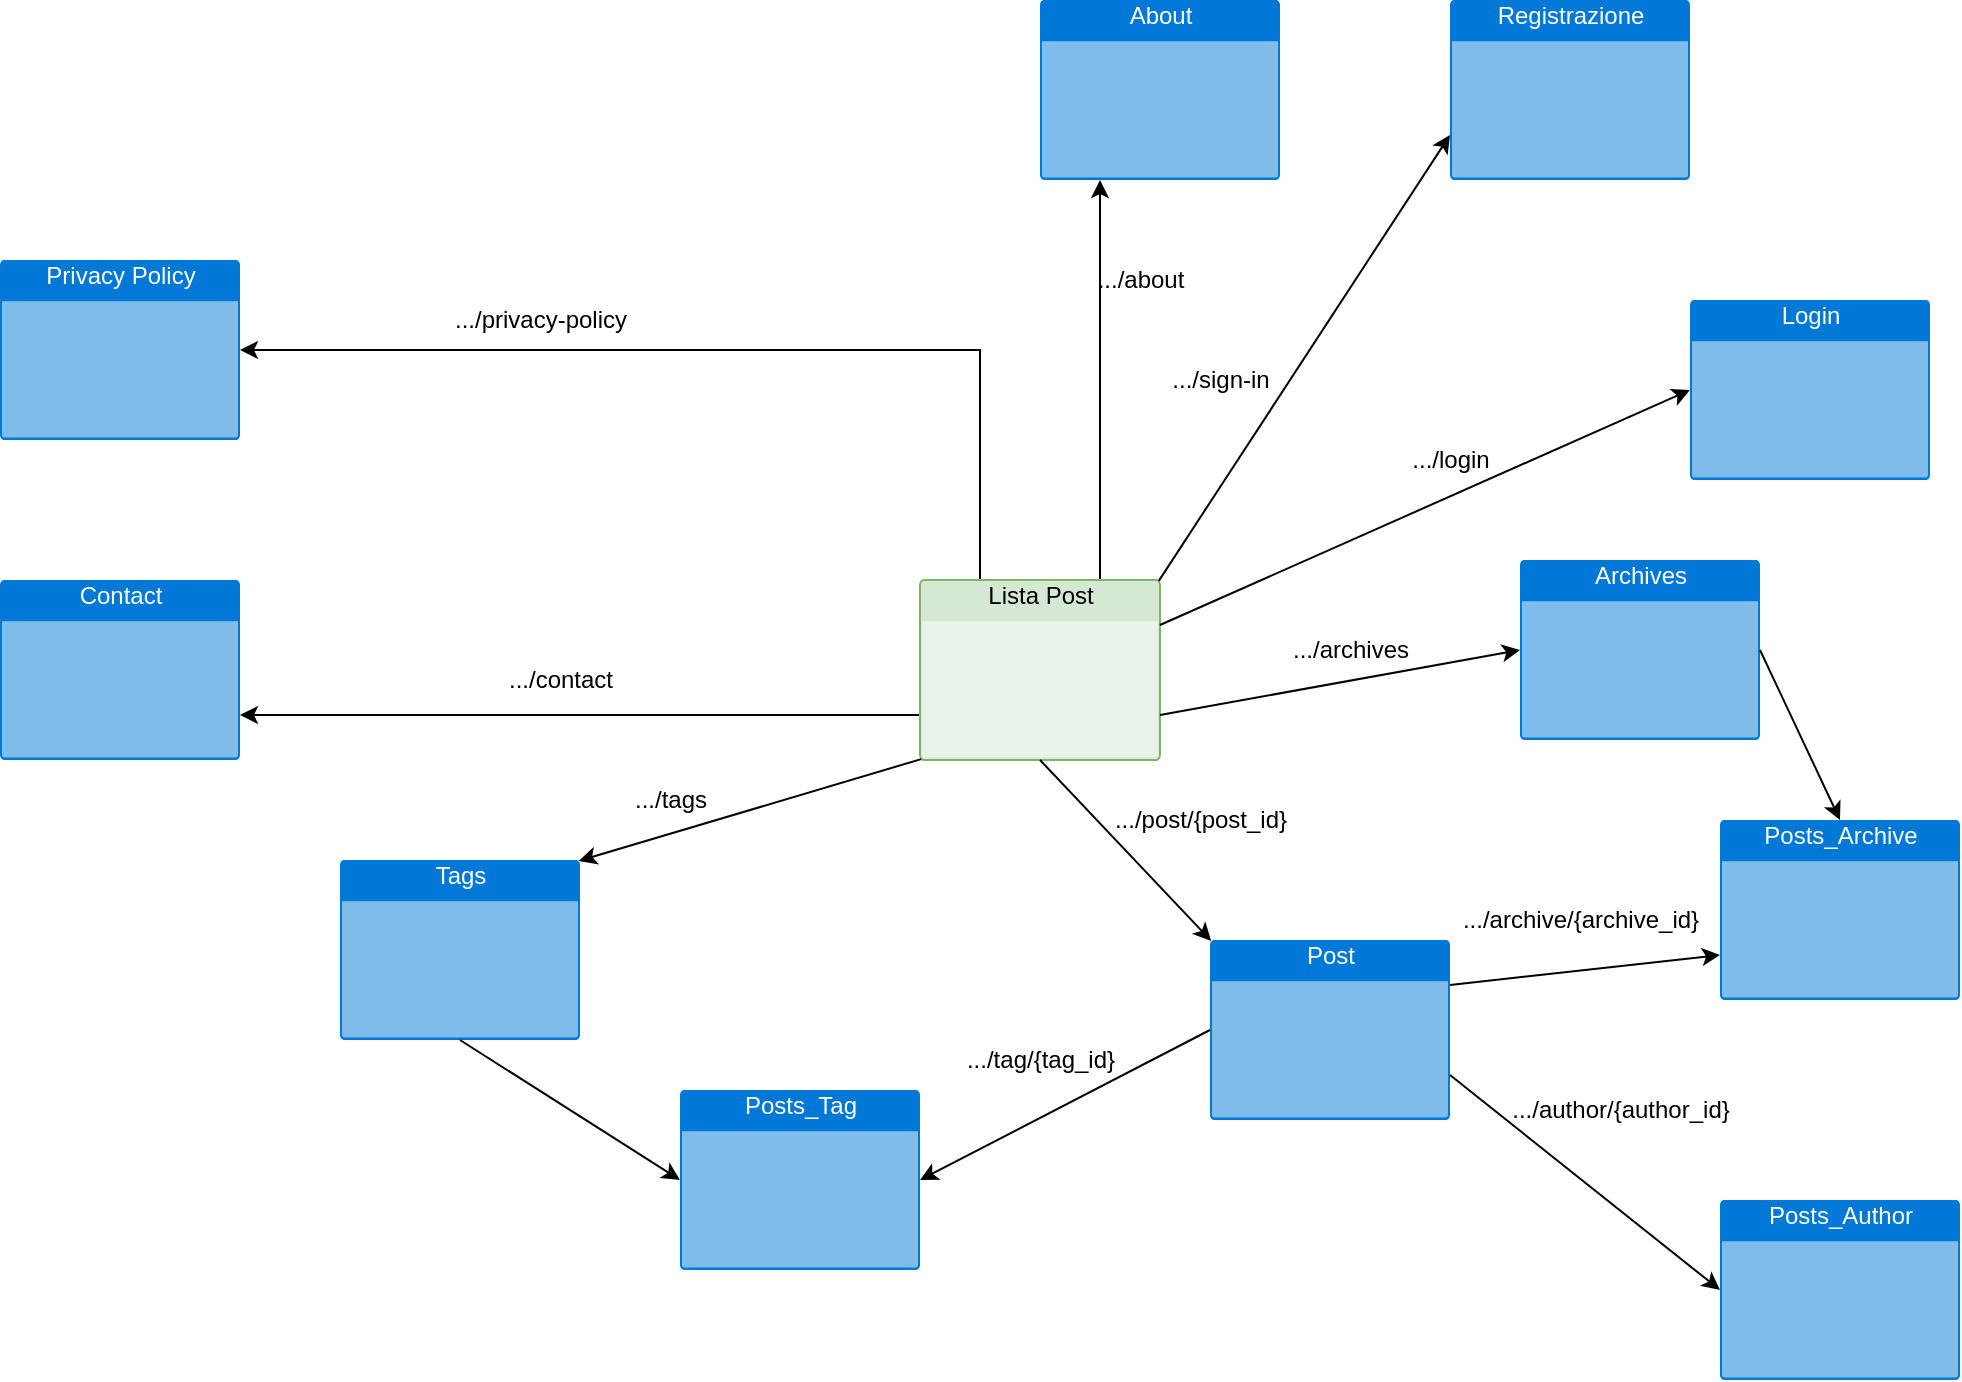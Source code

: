<mxfile version="13.10.6" type="device" pages="3"><diagram id="DKYtRL0WyXP0NX1jzIjY" name="Utenti non registrati"><mxGraphModel dx="1422" dy="783" grid="1" gridSize="10" guides="1" tooltips="1" connect="1" arrows="1" fold="1" page="1" pageScale="1" pageWidth="3300" pageHeight="4681" math="0" shadow="0"><root><mxCell id="0"/><mxCell id="1" parent="0"/><mxCell id="1zXr4E3dxnPOy6myLb9z-4" value=".../privacy-policy" style="text;html=1;align=center;verticalAlign=middle;resizable=0;points=[];autosize=1;" parent="1" vertex="1"><mxGeometry x="380" y="450" width="100" height="20" as="geometry"/></mxCell><mxCell id="1zXr4E3dxnPOy6myLb9z-3" style="edgeStyle=orthogonalEdgeStyle;rounded=0;orthogonalLoop=1;jettySize=auto;html=1;exitX=0.25;exitY=0;exitDx=0;exitDy=0;exitPerimeter=0;entryX=1;entryY=0.5;entryDx=0;entryDy=0;entryPerimeter=0;" parent="1" source="1zXr4E3dxnPOy6myLb9z-1" target="1zXr4E3dxnPOy6myLb9z-2" edge="1"><mxGeometry relative="1" as="geometry"/></mxCell><mxCell id="1zXr4E3dxnPOy6myLb9z-14" style="edgeStyle=orthogonalEdgeStyle;rounded=0;orthogonalLoop=1;jettySize=auto;html=1;exitX=0;exitY=0.75;exitDx=0;exitDy=0;exitPerimeter=0;entryX=1;entryY=0.75;entryDx=0;entryDy=0;entryPerimeter=0;" parent="1" source="1zXr4E3dxnPOy6myLb9z-1" target="1zXr4E3dxnPOy6myLb9z-13" edge="1"><mxGeometry relative="1" as="geometry"/></mxCell><mxCell id="1zXr4E3dxnPOy6myLb9z-18" style="edgeStyle=orthogonalEdgeStyle;rounded=0;orthogonalLoop=1;jettySize=auto;html=1;exitX=0.75;exitY=0;exitDx=0;exitDy=0;exitPerimeter=0;entryX=0.25;entryY=1;entryDx=0;entryDy=0;entryPerimeter=0;" parent="1" source="1zXr4E3dxnPOy6myLb9z-1" target="1zXr4E3dxnPOy6myLb9z-17" edge="1"><mxGeometry relative="1" as="geometry"/></mxCell><mxCell id="1zXr4E3dxnPOy6myLb9z-1" value="Lista Post&lt;br&gt;" style="html=1;strokeColor=#82b366;fillColor=#d5e8d4;labelPosition=center;verticalLabelPosition=middle;verticalAlign=top;align=center;fontSize=12;outlineConnect=0;spacingTop=-6;shape=mxgraph.sitemap.page;" parent="1" vertex="1"><mxGeometry x="620" y="590" width="120" height="90" as="geometry"/></mxCell><mxCell id="1zXr4E3dxnPOy6myLb9z-2" value="Privacy Policy" style="html=1;strokeColor=none;fillColor=#0079D6;labelPosition=center;verticalLabelPosition=middle;verticalAlign=top;align=center;fontSize=12;outlineConnect=0;spacingTop=-6;fontColor=#FFFFFF;shape=mxgraph.sitemap.page;" parent="1" vertex="1"><mxGeometry x="160" y="430" width="120" height="90" as="geometry"/></mxCell><mxCell id="1zXr4E3dxnPOy6myLb9z-5" value="Posts_Tag" style="html=1;strokeColor=none;fillColor=#0079D6;labelPosition=center;verticalLabelPosition=middle;verticalAlign=top;align=center;fontSize=12;outlineConnect=0;spacingTop=-6;fontColor=#FFFFFF;shape=mxgraph.sitemap.page;" parent="1" vertex="1"><mxGeometry x="500" y="845" width="120" height="90" as="geometry"/></mxCell><mxCell id="1zXr4E3dxnPOy6myLb9z-7" value=".../tag/{tag_id}" style="text;html=1;align=center;verticalAlign=middle;resizable=0;points=[];autosize=1;" parent="1" vertex="1"><mxGeometry x="635" y="820" width="90" height="20" as="geometry"/></mxCell><mxCell id="1zXr4E3dxnPOy6myLb9z-8" value="Post" style="html=1;strokeColor=none;fillColor=#0079D6;labelPosition=center;verticalLabelPosition=middle;verticalAlign=top;align=center;fontSize=12;outlineConnect=0;spacingTop=-6;fontColor=#FFFFFF;shape=mxgraph.sitemap.page;" parent="1" vertex="1"><mxGeometry x="765" y="770" width="120" height="90" as="geometry"/></mxCell><mxCell id="1zXr4E3dxnPOy6myLb9z-10" value=".../post/{post_id}" style="text;html=1;align=center;verticalAlign=middle;resizable=0;points=[];autosize=1;" parent="1" vertex="1"><mxGeometry x="710" y="700" width="100" height="20" as="geometry"/></mxCell><mxCell id="1zXr4E3dxnPOy6myLb9z-13" value="Contact" style="html=1;strokeColor=none;fillColor=#0079D6;labelPosition=center;verticalLabelPosition=middle;verticalAlign=top;align=center;fontSize=12;outlineConnect=0;spacingTop=-6;fontColor=#FFFFFF;shape=mxgraph.sitemap.page;" parent="1" vertex="1"><mxGeometry x="160" y="590" width="120" height="90" as="geometry"/></mxCell><mxCell id="1zXr4E3dxnPOy6myLb9z-15" value=".../contact" style="text;html=1;align=center;verticalAlign=middle;resizable=0;points=[];autosize=1;" parent="1" vertex="1"><mxGeometry x="405" y="630" width="70" height="20" as="geometry"/></mxCell><mxCell id="1zXr4E3dxnPOy6myLb9z-17" value="About" style="html=1;strokeColor=none;fillColor=#0079D6;labelPosition=center;verticalLabelPosition=middle;verticalAlign=top;align=center;fontSize=12;outlineConnect=0;spacingTop=-6;fontColor=#FFFFFF;shape=mxgraph.sitemap.page;" parent="1" vertex="1"><mxGeometry x="680" y="300" width="120" height="90" as="geometry"/></mxCell><mxCell id="1zXr4E3dxnPOy6myLb9z-19" value=".../about" style="text;html=1;align=center;verticalAlign=middle;resizable=0;points=[];autosize=1;" parent="1" vertex="1"><mxGeometry x="700" y="430" width="60" height="20" as="geometry"/></mxCell><mxCell id="1zXr4E3dxnPOy6myLb9z-20" value="Login" style="html=1;strokeColor=none;fillColor=#0079D6;labelPosition=center;verticalLabelPosition=middle;verticalAlign=top;align=center;fontSize=12;outlineConnect=0;spacingTop=-6;fontColor=#FFFFFF;shape=mxgraph.sitemap.page;" parent="1" vertex="1"><mxGeometry x="1005" y="450" width="120" height="90" as="geometry"/></mxCell><mxCell id="1zXr4E3dxnPOy6myLb9z-22" value=".../login" style="text;html=1;align=center;verticalAlign=middle;resizable=0;points=[];autosize=1;" parent="1" vertex="1"><mxGeometry x="860" y="520" width="50" height="20" as="geometry"/></mxCell><mxCell id="1zXr4E3dxnPOy6myLb9z-31" value="Registrazione" style="html=1;strokeColor=none;fillColor=#0079D6;labelPosition=center;verticalLabelPosition=middle;verticalAlign=top;align=center;fontSize=12;outlineConnect=0;spacingTop=-6;fontColor=#FFFFFF;shape=mxgraph.sitemap.page;" parent="1" vertex="1"><mxGeometry x="885" y="300" width="120" height="90" as="geometry"/></mxCell><mxCell id="1zXr4E3dxnPOy6myLb9z-32" value="" style="endArrow=classic;html=1;entryX=0;entryY=0.75;entryDx=0;entryDy=0;entryPerimeter=0;exitX=0.995;exitY=0.005;exitDx=0;exitDy=0;exitPerimeter=0;" parent="1" source="1zXr4E3dxnPOy6myLb9z-1" target="1zXr4E3dxnPOy6myLb9z-31" edge="1"><mxGeometry width="50" height="50" relative="1" as="geometry"><mxPoint x="770" y="570" as="sourcePoint"/><mxPoint x="820" y="520" as="targetPoint"/></mxGeometry></mxCell><mxCell id="1zXr4E3dxnPOy6myLb9z-33" value=".../sign-in" style="text;html=1;align=center;verticalAlign=middle;resizable=0;points=[];autosize=1;" parent="1" vertex="1"><mxGeometry x="740" y="480" width="60" height="20" as="geometry"/></mxCell><mxCell id="1zXr4E3dxnPOy6myLb9z-34" value="Posts_Author" style="html=1;strokeColor=none;fillColor=#0079D6;labelPosition=center;verticalLabelPosition=middle;verticalAlign=top;align=center;fontSize=12;outlineConnect=0;spacingTop=-6;fontColor=#FFFFFF;shape=mxgraph.sitemap.page;" parent="1" vertex="1"><mxGeometry x="1020" y="900" width="120" height="90" as="geometry"/></mxCell><mxCell id="zaWRcti7B9OVPcXY4Fcp-1" value="Posts_Archive" style="html=1;strokeColor=none;fillColor=#0079D6;labelPosition=center;verticalLabelPosition=middle;verticalAlign=top;align=center;fontSize=12;outlineConnect=0;spacingTop=-6;fontColor=#FFFFFF;shape=mxgraph.sitemap.page;" parent="1" vertex="1"><mxGeometry x="1020" y="710" width="120" height="90" as="geometry"/></mxCell><mxCell id="zaWRcti7B9OVPcXY4Fcp-3" value=".../archive/{archive_id}" style="text;html=1;align=center;verticalAlign=middle;resizable=0;points=[];autosize=1;" parent="1" vertex="1"><mxGeometry x="885" y="750" width="130" height="20" as="geometry"/></mxCell><mxCell id="zaWRcti7B9OVPcXY4Fcp-4" value=".../author/{author_id}" style="text;html=1;align=center;verticalAlign=middle;resizable=0;points=[];autosize=1;" parent="1" vertex="1"><mxGeometry x="910" y="845" width="120" height="20" as="geometry"/></mxCell><mxCell id="zaWRcti7B9OVPcXY4Fcp-5" value="" style="endArrow=classic;html=1;exitX=1;exitY=0.25;exitDx=0;exitDy=0;exitPerimeter=0;entryX=0;entryY=0.5;entryDx=0;entryDy=0;entryPerimeter=0;" parent="1" source="1zXr4E3dxnPOy6myLb9z-1" target="1zXr4E3dxnPOy6myLb9z-20" edge="1"><mxGeometry width="50" height="50" relative="1" as="geometry"><mxPoint x="730" y="520" as="sourcePoint"/><mxPoint x="780" y="470" as="targetPoint"/></mxGeometry></mxCell><mxCell id="zaWRcti7B9OVPcXY4Fcp-7" value="Tags" style="html=1;strokeColor=none;fillColor=#0079D6;labelPosition=center;verticalLabelPosition=middle;verticalAlign=top;align=center;fontSize=12;outlineConnect=0;spacingTop=-6;fontColor=#FFFFFF;shape=mxgraph.sitemap.page;" parent="1" vertex="1"><mxGeometry x="330" y="730" width="120" height="90" as="geometry"/></mxCell><mxCell id="zaWRcti7B9OVPcXY4Fcp-8" value="" style="endArrow=classic;html=1;exitX=0;exitY=0.5;exitDx=0;exitDy=0;exitPerimeter=0;entryX=1;entryY=0.5;entryDx=0;entryDy=0;entryPerimeter=0;" parent="1" source="1zXr4E3dxnPOy6myLb9z-8" target="1zXr4E3dxnPOy6myLb9z-5" edge="1"><mxGeometry width="50" height="50" relative="1" as="geometry"><mxPoint x="630" y="920" as="sourcePoint"/><mxPoint x="680" y="870" as="targetPoint"/></mxGeometry></mxCell><mxCell id="zaWRcti7B9OVPcXY4Fcp-9" value="" style="endArrow=classic;html=1;exitX=0.005;exitY=0.995;exitDx=0;exitDy=0;exitPerimeter=0;entryX=0.995;entryY=0.005;entryDx=0;entryDy=0;entryPerimeter=0;" parent="1" source="1zXr4E3dxnPOy6myLb9z-1" target="zaWRcti7B9OVPcXY4Fcp-7" edge="1"><mxGeometry width="50" height="50" relative="1" as="geometry"><mxPoint x="510" y="800" as="sourcePoint"/><mxPoint x="560" y="750" as="targetPoint"/></mxGeometry></mxCell><mxCell id="zaWRcti7B9OVPcXY4Fcp-11" value=".../tags" style="text;html=1;align=center;verticalAlign=middle;resizable=0;points=[];autosize=1;" parent="1" vertex="1"><mxGeometry x="470" y="690" width="50" height="20" as="geometry"/></mxCell><mxCell id="zaWRcti7B9OVPcXY4Fcp-12" value="" style="endArrow=classic;html=1;exitX=0.5;exitY=1;exitDx=0;exitDy=0;exitPerimeter=0;entryX=0;entryY=0.5;entryDx=0;entryDy=0;entryPerimeter=0;" parent="1" source="zaWRcti7B9OVPcXY4Fcp-7" target="1zXr4E3dxnPOy6myLb9z-5" edge="1"><mxGeometry width="50" height="50" relative="1" as="geometry"><mxPoint x="330" y="940" as="sourcePoint"/><mxPoint x="380" y="890" as="targetPoint"/></mxGeometry></mxCell><mxCell id="zaWRcti7B9OVPcXY4Fcp-14" value="" style="endArrow=classic;html=1;exitX=0.5;exitY=1;exitDx=0;exitDy=0;exitPerimeter=0;entryX=0.005;entryY=0.005;entryDx=0;entryDy=0;entryPerimeter=0;" parent="1" source="1zXr4E3dxnPOy6myLb9z-1" target="1zXr4E3dxnPOy6myLb9z-8" edge="1"><mxGeometry width="50" height="50" relative="1" as="geometry"><mxPoint x="650" y="800" as="sourcePoint"/><mxPoint x="700" y="750" as="targetPoint"/></mxGeometry></mxCell><mxCell id="zaWRcti7B9OVPcXY4Fcp-15" value="" style="endArrow=classic;html=1;exitX=1;exitY=0.75;exitDx=0;exitDy=0;exitPerimeter=0;entryX=0;entryY=0.5;entryDx=0;entryDy=0;entryPerimeter=0;" parent="1" source="1zXr4E3dxnPOy6myLb9z-8" target="1zXr4E3dxnPOy6myLb9z-34" edge="1"><mxGeometry width="50" height="50" relative="1" as="geometry"><mxPoint x="900" y="1000" as="sourcePoint"/><mxPoint x="950" y="950" as="targetPoint"/></mxGeometry></mxCell><mxCell id="zaWRcti7B9OVPcXY4Fcp-16" value="" style="endArrow=classic;html=1;exitX=1;exitY=0.25;exitDx=0;exitDy=0;exitPerimeter=0;entryX=0;entryY=0.75;entryDx=0;entryDy=0;entryPerimeter=0;" parent="1" source="1zXr4E3dxnPOy6myLb9z-8" target="zaWRcti7B9OVPcXY4Fcp-1" edge="1"><mxGeometry width="50" height="50" relative="1" as="geometry"><mxPoint x="950" y="820" as="sourcePoint"/><mxPoint x="1000" y="770" as="targetPoint"/></mxGeometry></mxCell><mxCell id="zaWRcti7B9OVPcXY4Fcp-17" value="Archives" style="html=1;strokeColor=none;fillColor=#0079D6;labelPosition=center;verticalLabelPosition=middle;verticalAlign=top;align=center;fontSize=12;outlineConnect=0;spacingTop=-6;fontColor=#FFFFFF;shape=mxgraph.sitemap.page;" parent="1" vertex="1"><mxGeometry x="920" y="580" width="120" height="90" as="geometry"/></mxCell><mxCell id="zaWRcti7B9OVPcXY4Fcp-18" value="" style="endArrow=classic;html=1;exitX=1;exitY=0.75;exitDx=0;exitDy=0;exitPerimeter=0;entryX=0;entryY=0.5;entryDx=0;entryDy=0;entryPerimeter=0;" parent="1" source="1zXr4E3dxnPOy6myLb9z-1" target="zaWRcti7B9OVPcXY4Fcp-17" edge="1"><mxGeometry width="50" height="50" relative="1" as="geometry"><mxPoint x="830" y="680" as="sourcePoint"/><mxPoint x="880" y="630" as="targetPoint"/></mxGeometry></mxCell><mxCell id="zaWRcti7B9OVPcXY4Fcp-19" value="" style="endArrow=classic;html=1;exitX=1;exitY=0.5;exitDx=0;exitDy=0;exitPerimeter=0;entryX=0.5;entryY=0;entryDx=0;entryDy=0;entryPerimeter=0;" parent="1" source="zaWRcti7B9OVPcXY4Fcp-17" target="zaWRcti7B9OVPcXY4Fcp-1" edge="1"><mxGeometry width="50" height="50" relative="1" as="geometry"><mxPoint x="1140" y="640" as="sourcePoint"/><mxPoint x="1190" y="590" as="targetPoint"/></mxGeometry></mxCell><mxCell id="zaWRcti7B9OVPcXY4Fcp-20" value=".../archives" style="text;html=1;align=center;verticalAlign=middle;resizable=0;points=[];autosize=1;" parent="1" vertex="1"><mxGeometry x="800" y="615" width="70" height="20" as="geometry"/></mxCell></root></mxGraphModel></diagram><diagram id="Bfm7v6-YdujsNiRxr826" name="Utenti autenticati"><mxGraphModel dx="1422" dy="783" grid="1" gridSize="10" guides="1" tooltips="1" connect="1" arrows="1" fold="1" page="1" pageScale="1" pageWidth="3300" pageHeight="4681" math="0" shadow="0"><root><mxCell id="M77mrjHyZ-LcCbb4C94L-0"/><mxCell id="M77mrjHyZ-LcCbb4C94L-1" parent="M77mrjHyZ-LcCbb4C94L-0"/><mxCell id="pf2yN6vaCYIAkmHoJDZb-4" value="Utente" style="html=1;strokeColor=#82b366;fillColor=#d5e8d4;labelPosition=center;verticalLabelPosition=middle;verticalAlign=top;align=center;fontSize=12;outlineConnect=0;spacingTop=-6;shape=mxgraph.sitemap.page;" parent="M77mrjHyZ-LcCbb4C94L-1" vertex="1"><mxGeometry x="620" y="590" width="150" height="110" as="geometry"/></mxCell><mxCell id="pf2yN6vaCYIAkmHoJDZb-39" style="edgeStyle=orthogonalEdgeStyle;rounded=0;orthogonalLoop=1;jettySize=auto;html=1;exitX=1;exitY=0.5;exitDx=0;exitDy=0;exitPerimeter=0;" parent="M77mrjHyZ-LcCbb4C94L-1" source="pf2yN6vaCYIAkmHoJDZb-14" target="pf2yN6vaCYIAkmHoJDZb-38" edge="1"><mxGeometry relative="1" as="geometry"/></mxCell><mxCell id="pf2yN6vaCYIAkmHoJDZb-14" value="Profilo personale" style="html=1;strokeColor=none;fillColor=#0079D6;labelPosition=center;verticalLabelPosition=middle;verticalAlign=top;align=center;fontSize=12;outlineConnect=0;spacingTop=-6;fontColor=#FFFFFF;shape=mxgraph.sitemap.page;" parent="M77mrjHyZ-LcCbb4C94L-1" vertex="1"><mxGeometry x="1000" y="560" width="120" height="90" as="geometry"/></mxCell><mxCell id="pf2yN6vaCYIAkmHoJDZb-15" value=".../my-account" style="text;html=1;align=center;verticalAlign=middle;resizable=0;points=[];autosize=1;" parent="M77mrjHyZ-LcCbb4C94L-1" vertex="1"><mxGeometry x="890" y="590" width="90" height="20" as="geometry"/></mxCell><mxCell id="pf2yN6vaCYIAkmHoJDZb-17" value="" style="endArrow=classic;html=1;entryX=0.5;entryY=1;entryDx=0;entryDy=0;entryPerimeter=0;exitX=0.5;exitY=0;exitDx=0;exitDy=0;exitPerimeter=0;" parent="M77mrjHyZ-LcCbb4C94L-1" source="pf2yN6vaCYIAkmHoJDZb-4" target="pf2yN6vaCYIAkmHoJDZb-36" edge="1"><mxGeometry width="50" height="50" relative="1" as="geometry"><mxPoint x="770" y="570" as="sourcePoint"/><mxPoint x="885" y="367.5" as="targetPoint"/></mxGeometry></mxCell><mxCell id="pf2yN6vaCYIAkmHoJDZb-18" value=".../logout" style="text;html=1;align=center;verticalAlign=middle;resizable=0;points=[];autosize=1;" parent="M77mrjHyZ-LcCbb4C94L-1" vertex="1"><mxGeometry x="680" y="470" width="60" height="20" as="geometry"/></mxCell><mxCell id="pf2yN6vaCYIAkmHoJDZb-23" value="" style="endArrow=classic;html=1;entryX=0;entryY=0.5;entryDx=0;entryDy=0;entryPerimeter=0;exitX=1;exitY=0.5;exitDx=0;exitDy=0;exitPerimeter=0;" parent="M77mrjHyZ-LcCbb4C94L-1" source="pf2yN6vaCYIAkmHoJDZb-4" target="pf2yN6vaCYIAkmHoJDZb-14" edge="1"><mxGeometry width="50" height="50" relative="1" as="geometry"><mxPoint x="780" y="640" as="sourcePoint"/><mxPoint x="780" y="470" as="targetPoint"/></mxGeometry></mxCell><mxCell id="pf2yN6vaCYIAkmHoJDZb-36" value="Lista Post&lt;br&gt;" style="html=1;strokeColor=#82b366;fillColor=#d5e8d4;labelPosition=center;verticalLabelPosition=middle;verticalAlign=top;align=center;fontSize=12;outlineConnect=0;spacingTop=-6;shape=mxgraph.sitemap.page;" parent="M77mrjHyZ-LcCbb4C94L-1" vertex="1"><mxGeometry x="635" y="360" width="120" height="90" as="geometry"/></mxCell><mxCell id="pf2yN6vaCYIAkmHoJDZb-38" value="Modifica profilo" style="html=1;strokeColor=none;fillColor=#0079D6;labelPosition=center;verticalLabelPosition=middle;verticalAlign=top;align=center;fontSize=12;outlineConnect=0;spacingTop=-6;fontColor=#FFFFFF;shape=mxgraph.sitemap.page;" parent="M77mrjHyZ-LcCbb4C94L-1" vertex="1"><mxGeometry x="1260" y="560" width="120" height="90" as="geometry"/></mxCell><mxCell id="pf2yN6vaCYIAkmHoJDZb-40" value=".../edit-account" style="text;html=1;align=center;verticalAlign=middle;resizable=0;points=[];autosize=1;" parent="M77mrjHyZ-LcCbb4C94L-1" vertex="1"><mxGeometry x="1140" y="610" width="90" height="20" as="geometry"/></mxCell><mxCell id="pf2yN6vaCYIAkmHoJDZb-41" value="Post personali" style="html=1;strokeColor=none;fillColor=#0079D6;labelPosition=center;verticalLabelPosition=middle;verticalAlign=top;align=center;fontSize=12;outlineConnect=0;spacingTop=-6;fontColor=#FFFFFF;shape=mxgraph.sitemap.page;" parent="M77mrjHyZ-LcCbb4C94L-1" vertex="1"><mxGeometry x="1000" y="430" width="120" height="90" as="geometry"/></mxCell><mxCell id="pf2yN6vaCYIAkmHoJDZb-42" value="" style="endArrow=classic;html=1;entryX=0.005;entryY=0.995;entryDx=0;entryDy=0;entryPerimeter=0;" parent="M77mrjHyZ-LcCbb4C94L-1" target="pf2yN6vaCYIAkmHoJDZb-41" edge="1"><mxGeometry width="50" height="50" relative="1" as="geometry"><mxPoint x="770" y="645" as="sourcePoint"/><mxPoint x="810" y="490" as="targetPoint"/></mxGeometry></mxCell><mxCell id="pf2yN6vaCYIAkmHoJDZb-43" value=".../my-posts" style="text;html=1;align=center;verticalAlign=middle;resizable=0;points=[];autosize=1;" parent="M77mrjHyZ-LcCbb4C94L-1" vertex="1"><mxGeometry x="890" y="520" width="80" height="20" as="geometry"/></mxCell><mxCell id="pf2yN6vaCYIAkmHoJDZb-46" value="Modifica post" style="html=1;strokeColor=none;fillColor=#0079D6;labelPosition=center;verticalLabelPosition=middle;verticalAlign=top;align=center;fontSize=12;outlineConnect=0;spacingTop=-6;fontColor=#FFFFFF;shape=mxgraph.sitemap.page;" parent="M77mrjHyZ-LcCbb4C94L-1" vertex="1"><mxGeometry x="1260" y="455" width="120" height="90" as="geometry"/></mxCell><mxCell id="pf2yN6vaCYIAkmHoJDZb-48" value=".../edit-post/{post_id}" style="text;html=1;align=center;verticalAlign=middle;resizable=0;points=[];autosize=1;" parent="M77mrjHyZ-LcCbb4C94L-1" vertex="1"><mxGeometry x="1105" y="520" width="130" height="20" as="geometry"/></mxCell><mxCell id="pf2yN6vaCYIAkmHoJDZb-51" value="Cancella post" style="html=1;strokeColor=none;fillColor=#0079D6;labelPosition=center;verticalLabelPosition=middle;verticalAlign=top;align=center;fontSize=12;outlineConnect=0;spacingTop=-6;fontColor=#FFFFFF;shape=mxgraph.sitemap.page;" parent="M77mrjHyZ-LcCbb4C94L-1" vertex="1"><mxGeometry x="1260" y="330" width="120" height="90" as="geometry"/></mxCell><mxCell id="pf2yN6vaCYIAkmHoJDZb-53" value=".../delete-post/{post_id}" style="text;html=1;align=center;verticalAlign=middle;resizable=0;points=[];autosize=1;" parent="M77mrjHyZ-LcCbb4C94L-1" vertex="1"><mxGeometry x="1100" y="380" width="140" height="20" as="geometry"/></mxCell><mxCell id="HFWcGV9FyIGJ2f8uqOpE-0" value="" style="endArrow=classic;html=1;" parent="M77mrjHyZ-LcCbb4C94L-1" target="HFWcGV9FyIGJ2f8uqOpE-3" edge="1"><mxGeometry width="50" height="50" relative="1" as="geometry"><mxPoint x="770" y="640" as="sourcePoint"/><mxPoint x="1010" y="640" as="targetPoint"/></mxGeometry></mxCell><mxCell id="HFWcGV9FyIGJ2f8uqOpE-1" value="Modifica Commento" style="html=1;strokeColor=none;fillColor=#0079D6;labelPosition=center;verticalLabelPosition=middle;verticalAlign=top;align=center;fontSize=12;outlineConnect=0;spacingTop=-6;fontColor=#FFFFFF;shape=mxgraph.sitemap.page;" parent="M77mrjHyZ-LcCbb4C94L-1" vertex="1"><mxGeometry x="1260" y="680" width="120" height="90" as="geometry"/></mxCell><mxCell id="HFWcGV9FyIGJ2f8uqOpE-2" value=".../my-comments" style="text;html=1;align=center;verticalAlign=middle;resizable=0;points=[];autosize=1;" parent="M77mrjHyZ-LcCbb4C94L-1" vertex="1"><mxGeometry x="890" y="670" width="100" height="20" as="geometry"/></mxCell><mxCell id="HFWcGV9FyIGJ2f8uqOpE-3" value="Commenti Personali" style="html=1;strokeColor=none;fillColor=#0079D6;labelPosition=center;verticalLabelPosition=middle;verticalAlign=top;align=center;fontSize=12;outlineConnect=0;spacingTop=-6;fontColor=#FFFFFF;shape=mxgraph.sitemap.page;" parent="M77mrjHyZ-LcCbb4C94L-1" vertex="1"><mxGeometry x="1000" y="720" width="120" height="90" as="geometry"/></mxCell><mxCell id="HFWcGV9FyIGJ2f8uqOpE-4" value="Cancella Commento" style="html=1;strokeColor=none;fillColor=#0079D6;labelPosition=center;verticalLabelPosition=middle;verticalAlign=top;align=center;fontSize=12;outlineConnect=0;spacingTop=-6;fontColor=#FFFFFF;shape=mxgraph.sitemap.page;" parent="M77mrjHyZ-LcCbb4C94L-1" vertex="1"><mxGeometry x="1260" y="820" width="120" height="90" as="geometry"/></mxCell><mxCell id="HFWcGV9FyIGJ2f8uqOpE-5" value="" style="endArrow=classic;html=1;exitX=1;exitY=0.25;exitDx=0;exitDy=0;exitPerimeter=0;" parent="M77mrjHyZ-LcCbb4C94L-1" source="HFWcGV9FyIGJ2f8uqOpE-3" target="HFWcGV9FyIGJ2f8uqOpE-1" edge="1"><mxGeometry width="50" height="50" relative="1" as="geometry"><mxPoint x="1150" y="610" as="sourcePoint"/><mxPoint x="1200" y="560" as="targetPoint"/></mxGeometry></mxCell><mxCell id="HFWcGV9FyIGJ2f8uqOpE-6" value="" style="endArrow=classic;html=1;" parent="M77mrjHyZ-LcCbb4C94L-1" source="HFWcGV9FyIGJ2f8uqOpE-3" target="HFWcGV9FyIGJ2f8uqOpE-4" edge="1"><mxGeometry width="50" height="50" relative="1" as="geometry"><mxPoint x="1150" y="680" as="sourcePoint"/><mxPoint x="1230" y="740" as="targetPoint"/></mxGeometry></mxCell><mxCell id="HFWcGV9FyIGJ2f8uqOpE-7" value=".../delete-comment/{comment_id}" style="text;html=1;align=center;verticalAlign=middle;resizable=0;points=[];autosize=1;" parent="M77mrjHyZ-LcCbb4C94L-1" vertex="1"><mxGeometry x="1061" y="830" width="190" height="20" as="geometry"/></mxCell><mxCell id="HFWcGV9FyIGJ2f8uqOpE-8" value=".../edit-comment/{comment_id}" style="text;html=1;align=center;verticalAlign=middle;resizable=0;points=[];autosize=1;" parent="M77mrjHyZ-LcCbb4C94L-1" vertex="1"><mxGeometry x="1071" y="700" width="180" height="20" as="geometry"/></mxCell><mxCell id="tDGTUqotynGkM98vsLRY-0" value="" style="endArrow=classic;html=1;entryX=0;entryY=0.5;entryDx=0;entryDy=0;entryPerimeter=0;" parent="M77mrjHyZ-LcCbb4C94L-1" target="tDGTUqotynGkM98vsLRY-1" edge="1"><mxGeometry width="50" height="50" relative="1" as="geometry"><mxPoint x="770" y="640" as="sourcePoint"/><mxPoint x="1070" y="810" as="targetPoint"/></mxGeometry></mxCell><mxCell id="tDGTUqotynGkM98vsLRY-1" value="Nuovo Post" style="html=1;strokeColor=none;fillColor=#0079D6;labelPosition=center;verticalLabelPosition=middle;verticalAlign=top;align=center;fontSize=12;outlineConnect=0;spacingTop=-6;fontColor=#FFFFFF;shape=mxgraph.sitemap.page;" parent="M77mrjHyZ-LcCbb4C94L-1" vertex="1"><mxGeometry x="1000" y="870" width="120" height="90" as="geometry"/></mxCell><mxCell id="tDGTUqotynGkM98vsLRY-2" value=".../new-post&lt;br&gt;" style="text;html=1;align=center;verticalAlign=middle;resizable=0;points=[];autosize=1;" parent="M77mrjHyZ-LcCbb4C94L-1" vertex="1"><mxGeometry x="900" y="800" width="80" height="20" as="geometry"/></mxCell><mxCell id="-VaL1ET6QBSIPjZL1OGp-1" value="" style="endArrow=classic;html=1;entryX=0;entryY=0.5;entryDx=0;entryDy=0;entryPerimeter=0;" edge="1" parent="M77mrjHyZ-LcCbb4C94L-1" target="pf2yN6vaCYIAkmHoJDZb-51"><mxGeometry width="50" height="50" relative="1" as="geometry"><mxPoint x="1120" y="455" as="sourcePoint"/><mxPoint x="1170" y="405" as="targetPoint"/></mxGeometry></mxCell><mxCell id="-VaL1ET6QBSIPjZL1OGp-2" value="" style="endArrow=classic;html=1;entryX=0;entryY=0.75;entryDx=0;entryDy=0;entryPerimeter=0;" edge="1" parent="M77mrjHyZ-LcCbb4C94L-1" source="pf2yN6vaCYIAkmHoJDZb-41" target="pf2yN6vaCYIAkmHoJDZb-46"><mxGeometry width="50" height="50" relative="1" as="geometry"><mxPoint x="1136" y="480" as="sourcePoint"/><mxPoint x="1186" y="430" as="targetPoint"/></mxGeometry></mxCell></root></mxGraphModel></diagram><diagram id="MXEMTeh726jIhtfubgH_" name="Admin"><mxGraphModel dx="1422" dy="783" grid="1" gridSize="10" guides="1" tooltips="1" connect="1" arrows="1" fold="1" page="1" pageScale="1" pageWidth="3300" pageHeight="4681" math="0" shadow="0"><root><mxCell id="4jHqKsB1oHpSWsvtvXtQ-0"/><mxCell id="4jHqKsB1oHpSWsvtvXtQ-1" parent="4jHqKsB1oHpSWsvtvXtQ-0"/><mxCell id="7Rr9mYwOvpVhduwID-yM-5" value="Admin" style="html=1;strokeColor=#82b366;fillColor=#d5e8d4;labelPosition=center;verticalLabelPosition=middle;verticalAlign=top;align=center;fontSize=12;outlineConnect=0;spacingTop=-6;shape=mxgraph.sitemap.page;" parent="4jHqKsB1oHpSWsvtvXtQ-1" vertex="1"><mxGeometry x="620" y="590" width="150" height="110" as="geometry"/></mxCell><mxCell id="7Rr9mYwOvpVhduwID-yM-15" style="edgeStyle=orthogonalEdgeStyle;rounded=0;orthogonalLoop=1;jettySize=auto;html=1;exitX=1;exitY=0.5;exitDx=0;exitDy=0;exitPerimeter=0;" parent="4jHqKsB1oHpSWsvtvXtQ-1" source="7Rr9mYwOvpVhduwID-yM-16" target="7Rr9mYwOvpVhduwID-yM-37" edge="1"><mxGeometry relative="1" as="geometry"/></mxCell><mxCell id="7Rr9mYwOvpVhduwID-yM-16" value="Profilo personale" style="html=1;strokeColor=none;fillColor=#0079D6;labelPosition=center;verticalLabelPosition=middle;verticalAlign=top;align=center;fontSize=12;outlineConnect=0;spacingTop=-6;fontColor=#FFFFFF;shape=mxgraph.sitemap.page;" parent="4jHqKsB1oHpSWsvtvXtQ-1" vertex="1"><mxGeometry x="1240" y="530" width="115" height="90" as="geometry"/></mxCell><mxCell id="7Rr9mYwOvpVhduwID-yM-17" value=".../my-account" style="text;html=1;align=center;verticalAlign=middle;resizable=0;points=[];autosize=1;" parent="4jHqKsB1oHpSWsvtvXtQ-1" vertex="1"><mxGeometry x="1110" y="550" width="90" height="20" as="geometry"/></mxCell><mxCell id="7Rr9mYwOvpVhduwID-yM-18" value="" style="endArrow=classic;html=1;entryX=0.5;entryY=1;entryDx=0;entryDy=0;entryPerimeter=0;exitX=0.5;exitY=0;exitDx=0;exitDy=0;exitPerimeter=0;" parent="4jHqKsB1oHpSWsvtvXtQ-1" source="7Rr9mYwOvpVhduwID-yM-5" target="7Rr9mYwOvpVhduwID-yM-36" edge="1"><mxGeometry width="50" height="50" relative="1" as="geometry"><mxPoint x="770" y="570" as="sourcePoint"/><mxPoint x="885" y="367.5" as="targetPoint"/></mxGeometry></mxCell><mxCell id="7Rr9mYwOvpVhduwID-yM-19" value=".../logout" style="text;html=1;align=center;verticalAlign=middle;resizable=0;points=[];autosize=1;" parent="4jHqKsB1oHpSWsvtvXtQ-1" vertex="1"><mxGeometry x="680" y="470" width="60" height="20" as="geometry"/></mxCell><mxCell id="7Rr9mYwOvpVhduwID-yM-24" value="" style="endArrow=classic;html=1;exitX=1;exitY=0.5;exitDx=0;exitDy=0;exitPerimeter=0;entryX=0;entryY=0.5;entryDx=0;entryDy=0;entryPerimeter=0;" parent="4jHqKsB1oHpSWsvtvXtQ-1" source="7Rr9mYwOvpVhduwID-yM-5" target="7Rr9mYwOvpVhduwID-yM-16" edge="1"><mxGeometry width="50" height="50" relative="1" as="geometry"><mxPoint x="730" y="520" as="sourcePoint"/><mxPoint x="780" y="470" as="targetPoint"/></mxGeometry></mxCell><mxCell id="7Rr9mYwOvpVhduwID-yM-25" value="Tags" style="html=1;strokeColor=none;fillColor=#0079D6;labelPosition=center;verticalLabelPosition=middle;verticalAlign=top;align=center;fontSize=12;outlineConnect=0;spacingTop=-6;fontColor=#FFFFFF;shape=mxgraph.sitemap.page;" parent="4jHqKsB1oHpSWsvtvXtQ-1" vertex="1"><mxGeometry x="500" y="840" width="120" height="90" as="geometry"/></mxCell><mxCell id="7Rr9mYwOvpVhduwID-yM-27" value="" style="endArrow=classic;html=1;exitX=0.5;exitY=1;exitDx=0;exitDy=0;exitPerimeter=0;entryX=0.5;entryY=0;entryDx=0;entryDy=0;entryPerimeter=0;" parent="4jHqKsB1oHpSWsvtvXtQ-1" source="7Rr9mYwOvpVhduwID-yM-5" target="7Rr9mYwOvpVhduwID-yM-25" edge="1"><mxGeometry width="50" height="50" relative="1" as="geometry"><mxPoint x="510" y="800" as="sourcePoint"/><mxPoint x="560" y="750" as="targetPoint"/></mxGeometry></mxCell><mxCell id="7Rr9mYwOvpVhduwID-yM-28" value=".../tags" style="text;html=1;align=center;verticalAlign=middle;resizable=0;points=[];autosize=1;" parent="4jHqKsB1oHpSWsvtvXtQ-1" vertex="1"><mxGeometry x="550" y="765" width="50" height="20" as="geometry"/></mxCell><mxCell id="7Rr9mYwOvpVhduwID-yM-33" value="Archives" style="html=1;strokeColor=none;fillColor=#0079D6;labelPosition=center;verticalLabelPosition=middle;verticalAlign=top;align=center;fontSize=12;outlineConnect=0;spacingTop=-6;fontColor=#FFFFFF;shape=mxgraph.sitemap.page;" parent="4jHqKsB1oHpSWsvtvXtQ-1" vertex="1"><mxGeometry x="780" y="840" width="120" height="90" as="geometry"/></mxCell><mxCell id="7Rr9mYwOvpVhduwID-yM-35" value=".../archives" style="text;html=1;align=center;verticalAlign=middle;resizable=0;points=[];autosize=1;" parent="4jHqKsB1oHpSWsvtvXtQ-1" vertex="1"><mxGeometry x="790" y="765" width="70" height="20" as="geometry"/></mxCell><mxCell id="7Rr9mYwOvpVhduwID-yM-36" value="Lista Post&lt;br&gt;" style="html=1;strokeColor=#82b366;fillColor=#d5e8d4;labelPosition=center;verticalLabelPosition=middle;verticalAlign=top;align=center;fontSize=12;outlineConnect=0;spacingTop=-6;shape=mxgraph.sitemap.page;" parent="4jHqKsB1oHpSWsvtvXtQ-1" vertex="1"><mxGeometry x="635" y="360" width="120" height="90" as="geometry"/></mxCell><mxCell id="7Rr9mYwOvpVhduwID-yM-37" value="Modifica profilo" style="html=1;strokeColor=none;fillColor=#0079D6;labelPosition=center;verticalLabelPosition=middle;verticalAlign=top;align=center;fontSize=12;outlineConnect=0;spacingTop=-6;fontColor=#FFFFFF;shape=mxgraph.sitemap.page;" parent="4jHqKsB1oHpSWsvtvXtQ-1" vertex="1"><mxGeometry x="1470" y="530" width="120" height="90" as="geometry"/></mxCell><mxCell id="7Rr9mYwOvpVhduwID-yM-38" value=".../edit-account" style="text;html=1;align=center;verticalAlign=middle;resizable=0;points=[];autosize=1;" parent="4jHqKsB1oHpSWsvtvXtQ-1" vertex="1"><mxGeometry x="1370" y="550" width="90" height="20" as="geometry"/></mxCell><mxCell id="7Rr9mYwOvpVhduwID-yM-40" value="Post personali" style="html=1;strokeColor=none;fillColor=#0079D6;labelPosition=center;verticalLabelPosition=middle;verticalAlign=top;align=center;fontSize=12;outlineConnect=0;spacingTop=-6;fontColor=#FFFFFF;shape=mxgraph.sitemap.page;" parent="4jHqKsB1oHpSWsvtvXtQ-1" vertex="1"><mxGeometry x="1241" y="400" width="120" height="90" as="geometry"/></mxCell><mxCell id="7Rr9mYwOvpVhduwID-yM-41" value="" style="endArrow=classic;html=1;entryX=0.005;entryY=0.995;entryDx=0;entryDy=0;entryPerimeter=0;exitX=1;exitY=0.5;exitDx=0;exitDy=0;exitPerimeter=0;" parent="4jHqKsB1oHpSWsvtvXtQ-1" source="7Rr9mYwOvpVhduwID-yM-5" target="7Rr9mYwOvpVhduwID-yM-40" edge="1"><mxGeometry width="50" height="50" relative="1" as="geometry"><mxPoint x="760" y="540" as="sourcePoint"/><mxPoint x="810" y="490" as="targetPoint"/></mxGeometry></mxCell><mxCell id="7Rr9mYwOvpVhduwID-yM-42" value=".../my-posts" style="text;html=1;align=center;verticalAlign=middle;resizable=0;points=[];autosize=1;" parent="4jHqKsB1oHpSWsvtvXtQ-1" vertex="1"><mxGeometry x="1111" y="480" width="80" height="20" as="geometry"/></mxCell><mxCell id="7Rr9mYwOvpVhduwID-yM-43" value="Modifica post" style="html=1;strokeColor=none;fillColor=#0079D6;labelPosition=center;verticalLabelPosition=middle;verticalAlign=top;align=center;fontSize=12;outlineConnect=0;spacingTop=-6;fontColor=#FFFFFF;shape=mxgraph.sitemap.page;" parent="4jHqKsB1oHpSWsvtvXtQ-1" vertex="1"><mxGeometry x="1470" y="420" width="120" height="90" as="geometry"/></mxCell><mxCell id="7Rr9mYwOvpVhduwID-yM-44" value=".../edit-post/{post_id}" style="text;html=1;align=center;verticalAlign=middle;resizable=0;points=[];autosize=1;" parent="4jHqKsB1oHpSWsvtvXtQ-1" vertex="1"><mxGeometry x="1340" y="490" width="130" height="20" as="geometry"/></mxCell><mxCell id="7Rr9mYwOvpVhduwID-yM-45" value="Cancella post" style="html=1;strokeColor=none;fillColor=#0079D6;labelPosition=center;verticalLabelPosition=middle;verticalAlign=top;align=center;fontSize=12;outlineConnect=0;spacingTop=-6;fontColor=#FFFFFF;shape=mxgraph.sitemap.page;" parent="4jHqKsB1oHpSWsvtvXtQ-1" vertex="1"><mxGeometry x="1470" y="290" width="120" height="90" as="geometry"/></mxCell><mxCell id="7Rr9mYwOvpVhduwID-yM-47" value=".../delete-post/{post_id}" style="text;html=1;align=center;verticalAlign=middle;resizable=0;points=[];autosize=1;" parent="4jHqKsB1oHpSWsvtvXtQ-1" vertex="1"><mxGeometry x="1310" y="330" width="140" height="20" as="geometry"/></mxCell><mxCell id="7Rr9mYwOvpVhduwID-yM-51" value="Gestione post" style="html=1;strokeColor=none;fillColor=#0079D6;labelPosition=center;verticalLabelPosition=middle;verticalAlign=top;align=center;fontSize=12;outlineConnect=0;spacingTop=-6;fontColor=#FFFFFF;shape=mxgraph.sitemap.page;" parent="4jHqKsB1oHpSWsvtvXtQ-1" vertex="1"><mxGeometry x="1241" y="660" width="109" height="80" as="geometry"/></mxCell><mxCell id="7Rr9mYwOvpVhduwID-yM-52" value="Gestione utenti" style="html=1;strokeColor=none;fillColor=#0079D6;labelPosition=center;verticalLabelPosition=middle;verticalAlign=top;align=center;fontSize=12;outlineConnect=0;spacingTop=-6;fontColor=#FFFFFF;shape=mxgraph.sitemap.page;" parent="4jHqKsB1oHpSWsvtvXtQ-1" vertex="1"><mxGeometry x="1241" y="765" width="109" height="75" as="geometry"/></mxCell><mxCell id="7Rr9mYwOvpVhduwID-yM-53" value="Gestione commenti" style="html=1;strokeColor=none;fillColor=#0079D6;labelPosition=center;verticalLabelPosition=middle;verticalAlign=top;align=center;fontSize=12;outlineConnect=0;spacingTop=-6;fontColor=#FFFFFF;shape=mxgraph.sitemap.page;" parent="4jHqKsB1oHpSWsvtvXtQ-1" vertex="1"><mxGeometry x="1240" y="880" width="110" height="70" as="geometry"/></mxCell><mxCell id="lBrT2cxJeQUt_pOovnDy-56" value="" style="endArrow=classic;html=1;exitX=1;exitY=0.5;exitDx=0;exitDy=0;exitPerimeter=0;entryX=0;entryY=0.5;entryDx=0;entryDy=0;entryPerimeter=0;" parent="4jHqKsB1oHpSWsvtvXtQ-1" source="7Rr9mYwOvpVhduwID-yM-5" target="7Rr9mYwOvpVhduwID-yM-51" edge="1"><mxGeometry width="50" height="50" relative="1" as="geometry"><mxPoint x="860" y="670" as="sourcePoint"/><mxPoint x="910" y="620" as="targetPoint"/></mxGeometry></mxCell><mxCell id="lBrT2cxJeQUt_pOovnDy-59" value="" style="endArrow=classic;html=1;exitX=1;exitY=0.5;exitDx=0;exitDy=0;exitPerimeter=0;entryX=0;entryY=0.5;entryDx=0;entryDy=0;entryPerimeter=0;" parent="4jHqKsB1oHpSWsvtvXtQ-1" source="7Rr9mYwOvpVhduwID-yM-5" target="7Rr9mYwOvpVhduwID-yM-52" edge="1"><mxGeometry width="50" height="50" relative="1" as="geometry"><mxPoint x="890" y="690" as="sourcePoint"/><mxPoint x="940" y="640" as="targetPoint"/></mxGeometry></mxCell><mxCell id="lBrT2cxJeQUt_pOovnDy-60" value=".../manage-account" style="text;html=1;align=center;verticalAlign=middle;resizable=0;points=[];autosize=1;" parent="4jHqKsB1oHpSWsvtvXtQ-1" vertex="1"><mxGeometry x="1095" y="745" width="120" height="20" as="geometry"/></mxCell><mxCell id="lBrT2cxJeQUt_pOovnDy-62" value="" style="endArrow=classic;html=1;exitX=1;exitY=0.5;exitDx=0;exitDy=0;exitPerimeter=0;entryX=0;entryY=0.5;entryDx=0;entryDy=0;entryPerimeter=0;" parent="4jHqKsB1oHpSWsvtvXtQ-1" source="7Rr9mYwOvpVhduwID-yM-5" target="7Rr9mYwOvpVhduwID-yM-53" edge="1"><mxGeometry width="50" height="50" relative="1" as="geometry"><mxPoint x="940" y="740" as="sourcePoint"/><mxPoint x="990" y="690" as="targetPoint"/></mxGeometry></mxCell><mxCell id="lBrT2cxJeQUt_pOovnDy-63" value=".../manage-comment" style="text;html=1;align=center;verticalAlign=middle;resizable=0;points=[];autosize=1;" parent="4jHqKsB1oHpSWsvtvXtQ-1" vertex="1"><mxGeometry x="1090" y="820" width="130" height="20" as="geometry"/></mxCell><mxCell id="l2U_Wf44YzfPJMretX7y-5" value="" style="endArrow=classic;html=1;exitX=1;exitY=0.5;exitDx=0;exitDy=0;exitPerimeter=0;entryX=0;entryY=0.5;entryDx=0;entryDy=0;entryPerimeter=0;" parent="4jHqKsB1oHpSWsvtvXtQ-1" source="7Rr9mYwOvpVhduwID-yM-5" edge="1" target="l2U_Wf44YzfPJMretX7y-6"><mxGeometry width="50" height="50" relative="1" as="geometry"><mxPoint x="940" y="900" as="sourcePoint"/><mxPoint x="1240" y="1040" as="targetPoint"/></mxGeometry></mxCell><mxCell id="l2U_Wf44YzfPJMretX7y-6" value="Gestione&amp;nbsp; Allegati" style="html=1;strokeColor=none;fillColor=#0079D6;labelPosition=center;verticalLabelPosition=middle;verticalAlign=top;align=center;fontSize=12;outlineConnect=0;spacingTop=-6;fontColor=#FFFFFF;shape=mxgraph.sitemap.page;" parent="4jHqKsB1oHpSWsvtvXtQ-1" vertex="1"><mxGeometry x="1240" y="1000" width="110" height="70" as="geometry"/></mxCell><mxCell id="l2U_Wf44YzfPJMretX7y-7" value=".../manage-attachements" style="text;html=1;align=center;verticalAlign=middle;resizable=0;points=[];autosize=1;" parent="4jHqKsB1oHpSWsvtvXtQ-1" vertex="1"><mxGeometry x="1071" y="920" width="150" height="20" as="geometry"/></mxCell><mxCell id="UX2lRlPv8WSTQNBSMSNd-2" value=".../manage-post" style="text;html=1;align=center;verticalAlign=middle;resizable=0;points=[];autosize=1;" vertex="1" parent="4jHqKsB1oHpSWsvtvXtQ-1"><mxGeometry x="1111" y="660" width="100" height="20" as="geometry"/></mxCell><mxCell id="UX2lRlPv8WSTQNBSMSNd-4" value="" style="endArrow=classic;html=1;entryX=0;entryY=0.75;entryDx=0;entryDy=0;entryPerimeter=0;exitX=1;exitY=0.5;exitDx=0;exitDy=0;exitPerimeter=0;" edge="1" parent="4jHqKsB1oHpSWsvtvXtQ-1" source="7Rr9mYwOvpVhduwID-yM-40" target="7Rr9mYwOvpVhduwID-yM-43"><mxGeometry width="50" height="50" relative="1" as="geometry"><mxPoint x="1380" y="470" as="sourcePoint"/><mxPoint x="1430" y="420" as="targetPoint"/></mxGeometry></mxCell><mxCell id="UX2lRlPv8WSTQNBSMSNd-5" value="" style="endArrow=classic;html=1;entryX=0;entryY=0.5;entryDx=0;entryDy=0;entryPerimeter=0;exitX=1;exitY=0.5;exitDx=0;exitDy=0;exitPerimeter=0;" edge="1" parent="4jHqKsB1oHpSWsvtvXtQ-1" source="7Rr9mYwOvpVhduwID-yM-40" target="7Rr9mYwOvpVhduwID-yM-45"><mxGeometry width="50" height="50" relative="1" as="geometry"><mxPoint x="1370" y="440" as="sourcePoint"/><mxPoint x="1420" y="390" as="targetPoint"/></mxGeometry></mxCell><mxCell id="UX2lRlPv8WSTQNBSMSNd-6" value="" style="endArrow=classic;html=1;exitX=0.5;exitY=1;exitDx=0;exitDy=0;exitPerimeter=0;entryX=0.5;entryY=0;entryDx=0;entryDy=0;entryPerimeter=0;" edge="1" parent="4jHqKsB1oHpSWsvtvXtQ-1" source="7Rr9mYwOvpVhduwID-yM-5" target="7Rr9mYwOvpVhduwID-yM-33"><mxGeometry width="50" height="50" relative="1" as="geometry"><mxPoint x="770" y="765" as="sourcePoint"/><mxPoint x="820" y="830" as="targetPoint"/></mxGeometry></mxCell><mxCell id="UX2lRlPv8WSTQNBSMSNd-12" value="" style="endArrow=classic;html=1;entryX=0.5;entryY=0;entryDx=0;entryDy=0;entryPerimeter=0;exitX=0.5;exitY=1;exitDx=0;exitDy=0;exitPerimeter=0;" edge="1" parent="4jHqKsB1oHpSWsvtvXtQ-1" source="7Rr9mYwOvpVhduwID-yM-25"><mxGeometry width="50" height="50" relative="1" as="geometry"><mxPoint x="560" y="930" as="sourcePoint"/><mxPoint x="500" y="1010" as="targetPoint"/></mxGeometry></mxCell><mxCell id="UX2lRlPv8WSTQNBSMSNd-13" value="Gestione dei Tag" style="html=1;strokeColor=none;fillColor=#0079D6;labelPosition=center;verticalLabelPosition=middle;verticalAlign=top;align=center;fontSize=12;outlineConnect=0;spacingTop=-6;fontColor=#FFFFFF;shape=mxgraph.sitemap.page;" vertex="1" parent="4jHqKsB1oHpSWsvtvXtQ-1"><mxGeometry x="440" y="1010" width="120" height="90" as="geometry"/></mxCell><mxCell id="UX2lRlPv8WSTQNBSMSNd-14" value=".../manage-tag" style="text;html=1;align=center;verticalAlign=middle;resizable=0;points=[];autosize=1;" vertex="1" parent="4jHqKsB1oHpSWsvtvXtQ-1"><mxGeometry x="430" y="960" width="90" height="20" as="geometry"/></mxCell><mxCell id="UX2lRlPv8WSTQNBSMSNd-15" value="Gestione Archivi" style="html=1;strokeColor=none;fillColor=#0079D6;labelPosition=center;verticalLabelPosition=middle;verticalAlign=top;align=center;fontSize=12;outlineConnect=0;spacingTop=-6;fontColor=#FFFFFF;shape=mxgraph.sitemap.page;" vertex="1" parent="4jHqKsB1oHpSWsvtvXtQ-1"><mxGeometry x="880" y="1010" width="120" height="90" as="geometry"/></mxCell><mxCell id="UX2lRlPv8WSTQNBSMSNd-16" value="" style="endArrow=classic;html=1;entryX=0.5;entryY=0;entryDx=0;entryDy=0;entryPerimeter=0;exitX=0.5;exitY=1;exitDx=0;exitDy=0;exitPerimeter=0;" edge="1" parent="4jHqKsB1oHpSWsvtvXtQ-1" source="7Rr9mYwOvpVhduwID-yM-33" target="UX2lRlPv8WSTQNBSMSNd-15"><mxGeometry width="50" height="50" relative="1" as="geometry"><mxPoint x="830" y="950" as="sourcePoint"/><mxPoint x="770" y="1030" as="targetPoint"/></mxGeometry></mxCell><mxCell id="UX2lRlPv8WSTQNBSMSNd-17" value=".../manage-archives" style="text;html=1;align=center;verticalAlign=middle;resizable=0;points=[];autosize=1;" vertex="1" parent="4jHqKsB1oHpSWsvtvXtQ-1"><mxGeometry x="885" y="960" width="120" height="20" as="geometry"/></mxCell></root></mxGraphModel></diagram></mxfile>